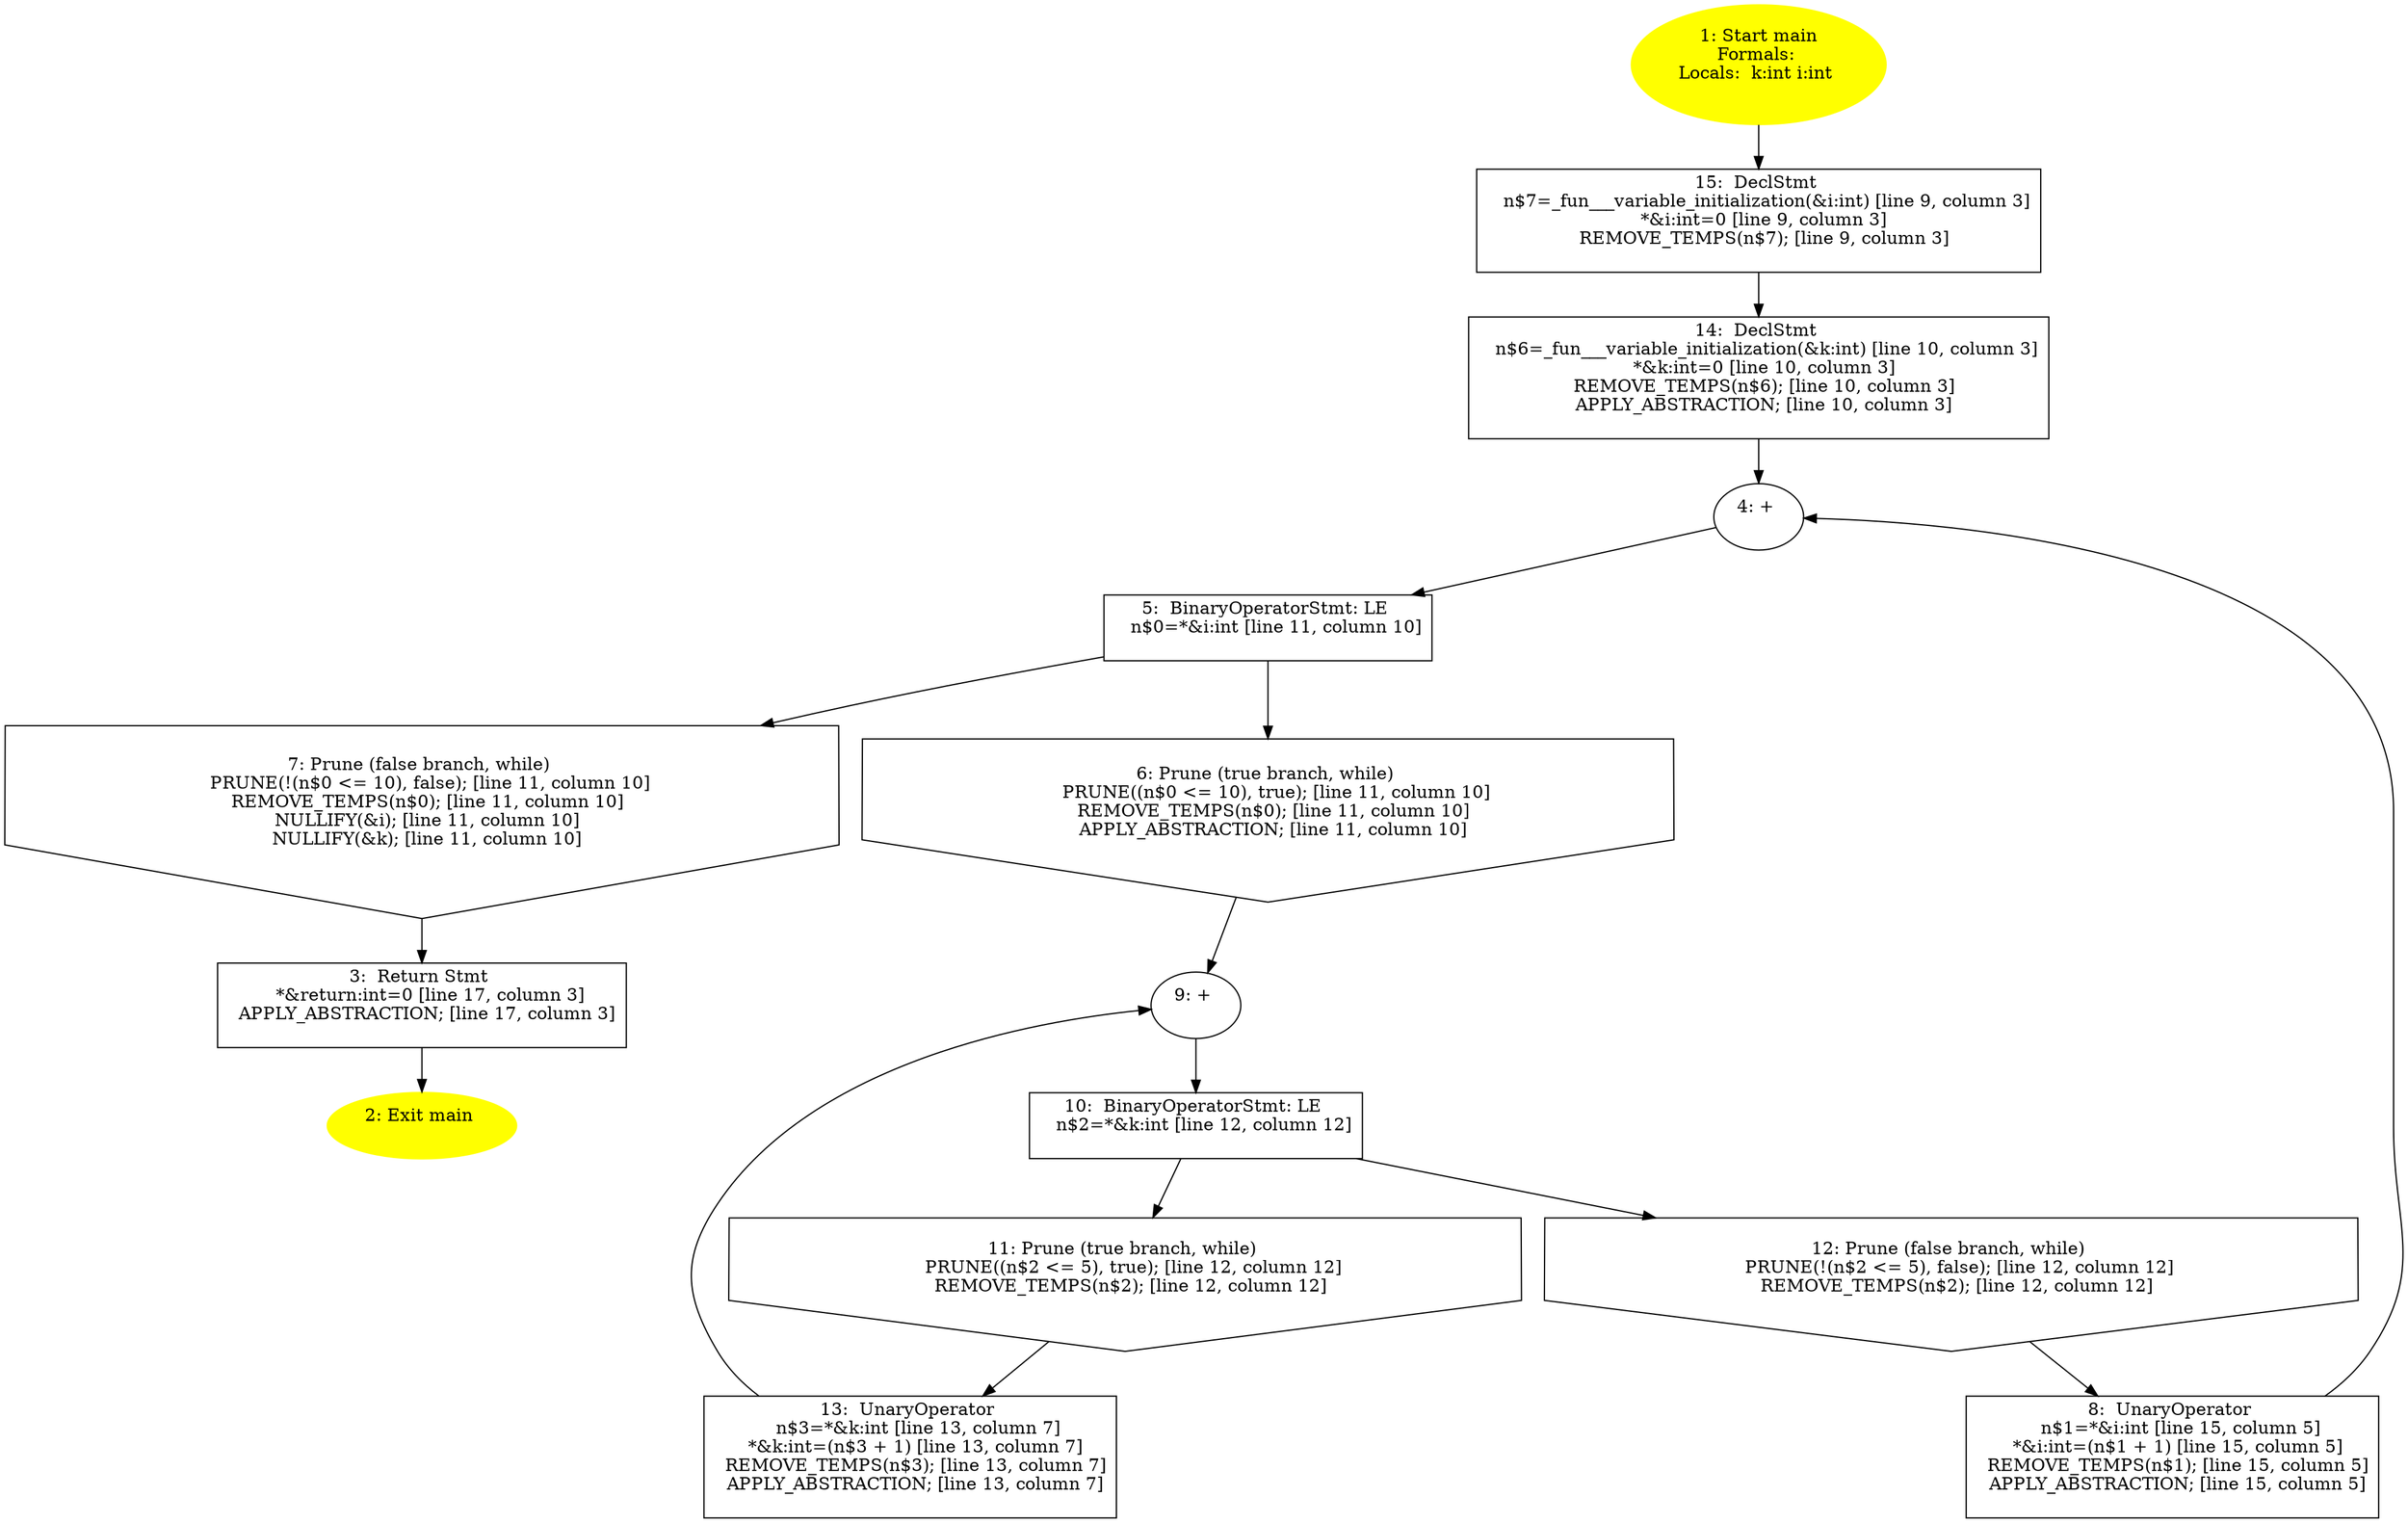 /* @generated */
digraph cfg {
"main.fad58de7366495db4650cfefac2fcd61_1" [label="1: Start main\nFormals: \nLocals:  k:int i:int \n  " color=yellow style=filled]
	

	 "main.fad58de7366495db4650cfefac2fcd61_1" -> "main.fad58de7366495db4650cfefac2fcd61_15" ;
"main.fad58de7366495db4650cfefac2fcd61_2" [label="2: Exit main \n  " color=yellow style=filled]
	

"main.fad58de7366495db4650cfefac2fcd61_3" [label="3:  Return Stmt \n   *&return:int=0 [line 17, column 3]\n  APPLY_ABSTRACTION; [line 17, column 3]\n " shape="box"]
	

	 "main.fad58de7366495db4650cfefac2fcd61_3" -> "main.fad58de7366495db4650cfefac2fcd61_2" ;
"main.fad58de7366495db4650cfefac2fcd61_4" [label="4: + \n  " ]
	

	 "main.fad58de7366495db4650cfefac2fcd61_4" -> "main.fad58de7366495db4650cfefac2fcd61_5" ;
"main.fad58de7366495db4650cfefac2fcd61_5" [label="5:  BinaryOperatorStmt: LE \n   n$0=*&i:int [line 11, column 10]\n " shape="box"]
	

	 "main.fad58de7366495db4650cfefac2fcd61_5" -> "main.fad58de7366495db4650cfefac2fcd61_6" ;
	 "main.fad58de7366495db4650cfefac2fcd61_5" -> "main.fad58de7366495db4650cfefac2fcd61_7" ;
"main.fad58de7366495db4650cfefac2fcd61_6" [label="6: Prune (true branch, while) \n   PRUNE((n$0 <= 10), true); [line 11, column 10]\n  REMOVE_TEMPS(n$0); [line 11, column 10]\n  APPLY_ABSTRACTION; [line 11, column 10]\n " shape="invhouse"]
	

	 "main.fad58de7366495db4650cfefac2fcd61_6" -> "main.fad58de7366495db4650cfefac2fcd61_9" ;
"main.fad58de7366495db4650cfefac2fcd61_7" [label="7: Prune (false branch, while) \n   PRUNE(!(n$0 <= 10), false); [line 11, column 10]\n  REMOVE_TEMPS(n$0); [line 11, column 10]\n  NULLIFY(&i); [line 11, column 10]\n  NULLIFY(&k); [line 11, column 10]\n " shape="invhouse"]
	

	 "main.fad58de7366495db4650cfefac2fcd61_7" -> "main.fad58de7366495db4650cfefac2fcd61_3" ;
"main.fad58de7366495db4650cfefac2fcd61_8" [label="8:  UnaryOperator \n   n$1=*&i:int [line 15, column 5]\n  *&i:int=(n$1 + 1) [line 15, column 5]\n  REMOVE_TEMPS(n$1); [line 15, column 5]\n  APPLY_ABSTRACTION; [line 15, column 5]\n " shape="box"]
	

	 "main.fad58de7366495db4650cfefac2fcd61_8" -> "main.fad58de7366495db4650cfefac2fcd61_4" ;
"main.fad58de7366495db4650cfefac2fcd61_9" [label="9: + \n  " ]
	

	 "main.fad58de7366495db4650cfefac2fcd61_9" -> "main.fad58de7366495db4650cfefac2fcd61_10" ;
"main.fad58de7366495db4650cfefac2fcd61_10" [label="10:  BinaryOperatorStmt: LE \n   n$2=*&k:int [line 12, column 12]\n " shape="box"]
	

	 "main.fad58de7366495db4650cfefac2fcd61_10" -> "main.fad58de7366495db4650cfefac2fcd61_11" ;
	 "main.fad58de7366495db4650cfefac2fcd61_10" -> "main.fad58de7366495db4650cfefac2fcd61_12" ;
"main.fad58de7366495db4650cfefac2fcd61_11" [label="11: Prune (true branch, while) \n   PRUNE((n$2 <= 5), true); [line 12, column 12]\n  REMOVE_TEMPS(n$2); [line 12, column 12]\n " shape="invhouse"]
	

	 "main.fad58de7366495db4650cfefac2fcd61_11" -> "main.fad58de7366495db4650cfefac2fcd61_13" ;
"main.fad58de7366495db4650cfefac2fcd61_12" [label="12: Prune (false branch, while) \n   PRUNE(!(n$2 <= 5), false); [line 12, column 12]\n  REMOVE_TEMPS(n$2); [line 12, column 12]\n " shape="invhouse"]
	

	 "main.fad58de7366495db4650cfefac2fcd61_12" -> "main.fad58de7366495db4650cfefac2fcd61_8" ;
"main.fad58de7366495db4650cfefac2fcd61_13" [label="13:  UnaryOperator \n   n$3=*&k:int [line 13, column 7]\n  *&k:int=(n$3 + 1) [line 13, column 7]\n  REMOVE_TEMPS(n$3); [line 13, column 7]\n  APPLY_ABSTRACTION; [line 13, column 7]\n " shape="box"]
	

	 "main.fad58de7366495db4650cfefac2fcd61_13" -> "main.fad58de7366495db4650cfefac2fcd61_9" ;
"main.fad58de7366495db4650cfefac2fcd61_14" [label="14:  DeclStmt \n   n$6=_fun___variable_initialization(&k:int) [line 10, column 3]\n  *&k:int=0 [line 10, column 3]\n  REMOVE_TEMPS(n$6); [line 10, column 3]\n  APPLY_ABSTRACTION; [line 10, column 3]\n " shape="box"]
	

	 "main.fad58de7366495db4650cfefac2fcd61_14" -> "main.fad58de7366495db4650cfefac2fcd61_4" ;
"main.fad58de7366495db4650cfefac2fcd61_15" [label="15:  DeclStmt \n   n$7=_fun___variable_initialization(&i:int) [line 9, column 3]\n  *&i:int=0 [line 9, column 3]\n  REMOVE_TEMPS(n$7); [line 9, column 3]\n " shape="box"]
	

	 "main.fad58de7366495db4650cfefac2fcd61_15" -> "main.fad58de7366495db4650cfefac2fcd61_14" ;
}
